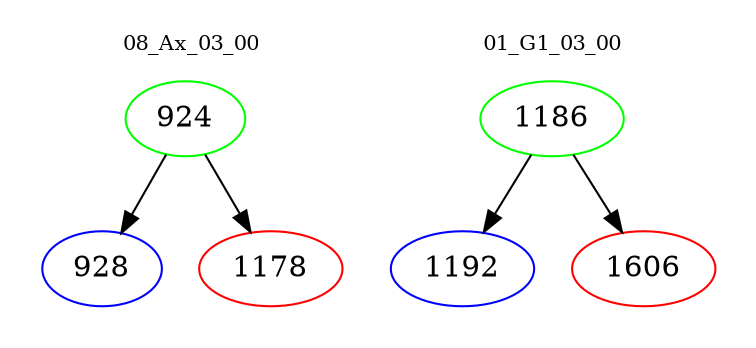 digraph{
subgraph cluster_0 {
color = white
label = "08_Ax_03_00";
fontsize=10;
T0_924 [label="924", color="green"]
T0_924 -> T0_928 [color="black"]
T0_928 [label="928", color="blue"]
T0_924 -> T0_1178 [color="black"]
T0_1178 [label="1178", color="red"]
}
subgraph cluster_1 {
color = white
label = "01_G1_03_00";
fontsize=10;
T1_1186 [label="1186", color="green"]
T1_1186 -> T1_1192 [color="black"]
T1_1192 [label="1192", color="blue"]
T1_1186 -> T1_1606 [color="black"]
T1_1606 [label="1606", color="red"]
}
}
